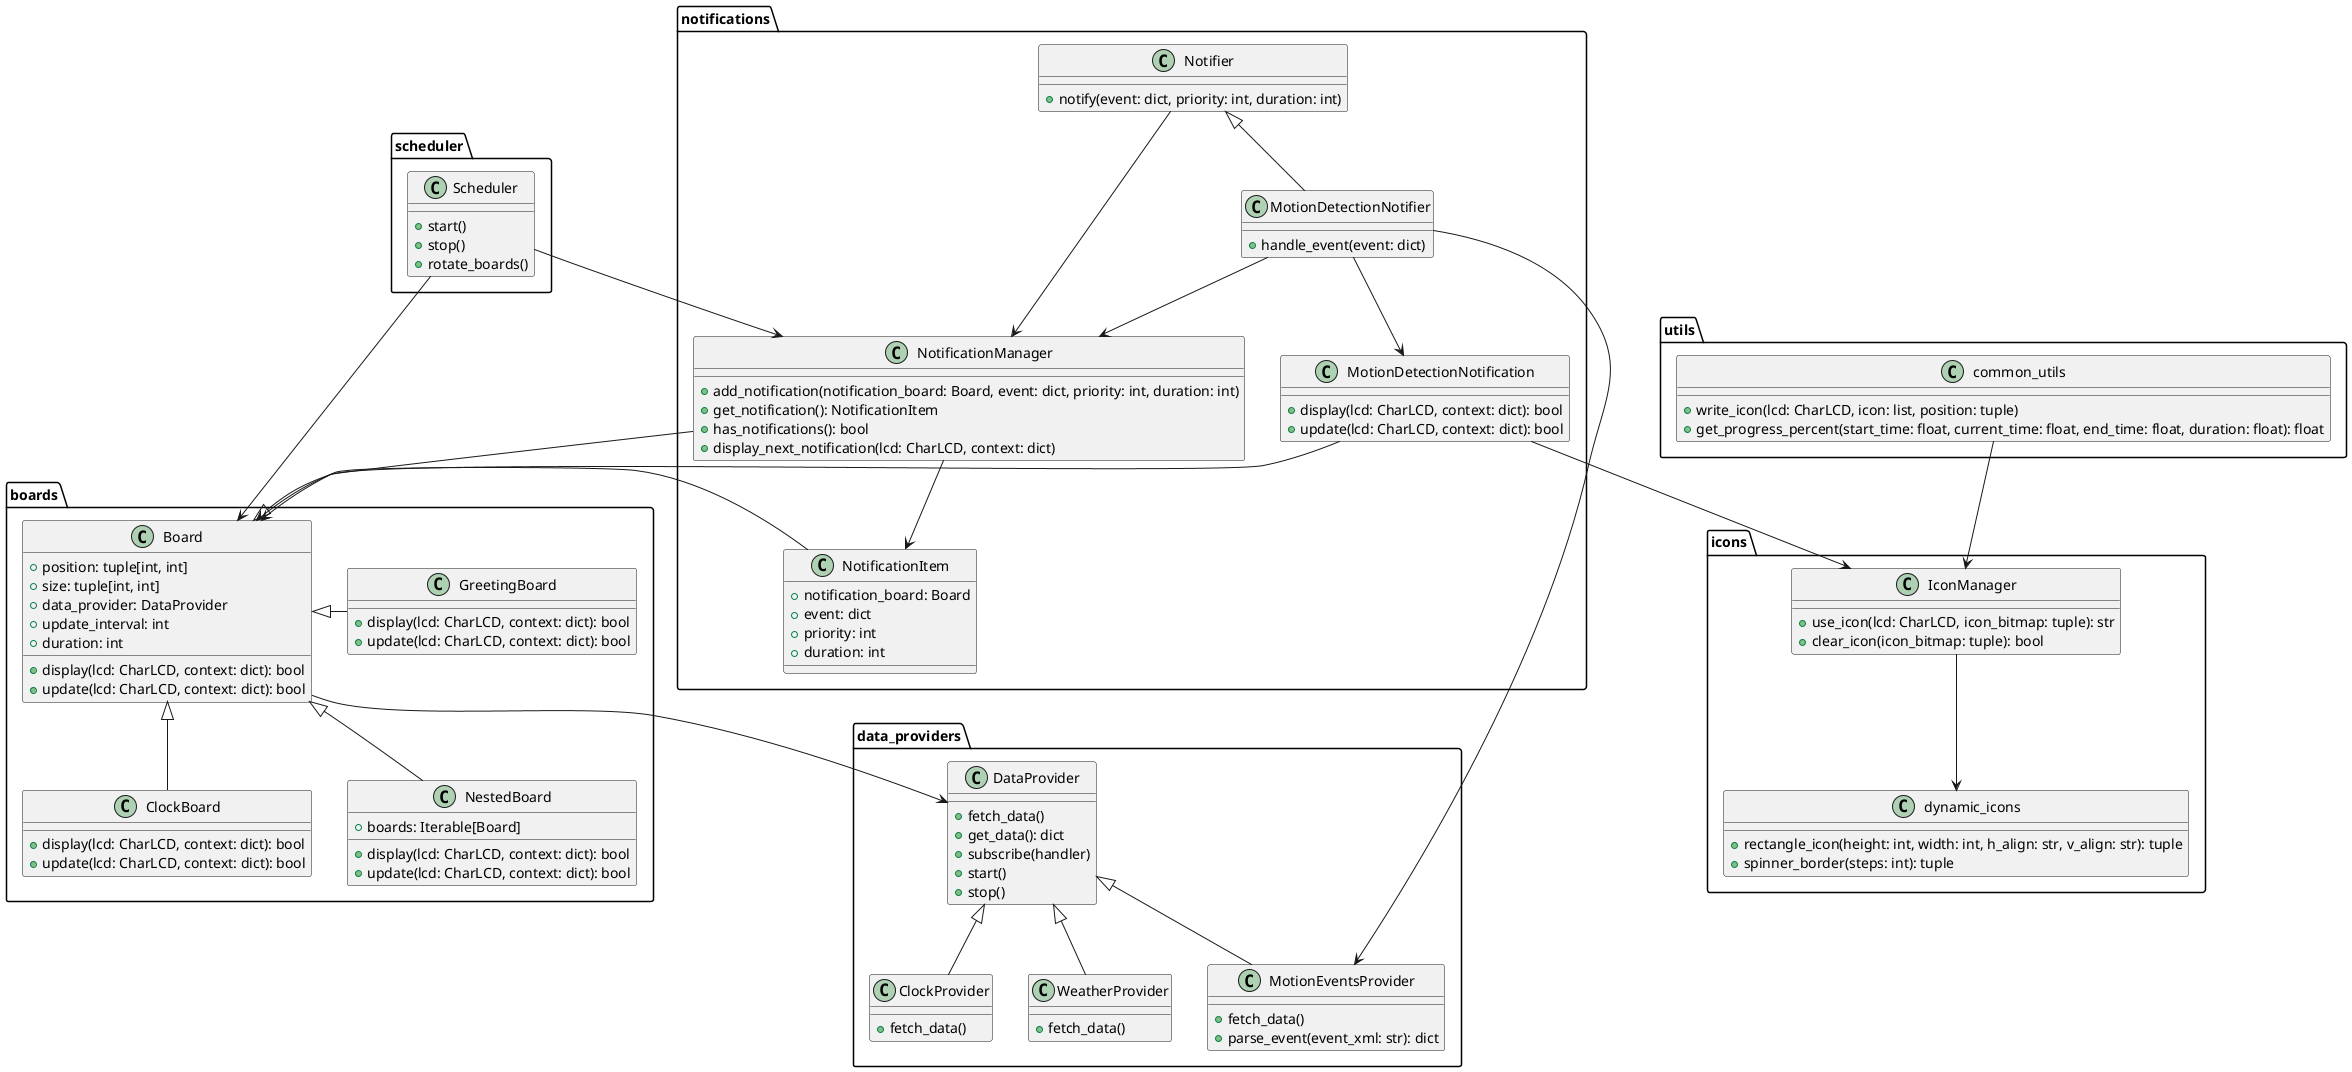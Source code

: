 @startuml
package "boards" {
    class Board {
        +position: tuple[int, int]
        +size: tuple[int, int]
        +data_provider: DataProvider
        +update_interval: int
        +duration: int
        +display(lcd: CharLCD, context: dict): bool
        +update(lcd: CharLCD, context: dict): bool
    }

    class ClockBoard {
        +display(lcd: CharLCD, context: dict): bool
        +update(lcd: CharLCD, context: dict): bool
    }

    class GreetingBoard {
        +display(lcd: CharLCD, context: dict): bool
        +update(lcd: CharLCD, context: dict): bool
    }

    class NestedBoard {
        +boards: Iterable[Board]
        +display(lcd: CharLCD, context: dict): bool
        +update(lcd: CharLCD, context: dict): bool
    }

'    class WeatherBoard {
'        +display(lcd: CharLCD, context: dict): bool
'        +update(lcd: CharLCD, context: dict): bool
'    }

    Board <|-- ClockBoard
    Board <|- GreetingBoard
    Board <|-- NestedBoard
'    Board <|-- WeatherBoard
}

package "data_providers" {
    class DataProvider {
        +fetch_data()
        +get_data(): dict
        +subscribe(handler)
        +start()
        +stop()
    }

    class ClockProvider {
        +fetch_data()
    }

    class WeatherProvider {
        +fetch_data()
    }

    class MotionEventsProvider {
        +fetch_data()
        +parse_event(event_xml: str): dict
    }

    DataProvider <|-- ClockProvider
    DataProvider <|-- WeatherProvider
    DataProvider <|-- MotionEventsProvider
}

package "icons" {
    class IconManager {
        +use_icon(lcd: CharLCD, icon_bitmap: tuple): str
        +clear_icon(icon_bitmap: tuple): bool
    }

    class dynamic_icons {
        +rectangle_icon(height: int, width: int, h_align: str, v_align: str): tuple
        +spinner_border(steps: int): tuple
    }
}

package "notifications" {
    class NotificationManager {
        +add_notification(notification_board: Board, event: dict, priority: int, duration: int)
        +get_notification(): NotificationItem
        +has_notifications(): bool
        +display_next_notification(lcd: CharLCD, context: dict)
    }

    class NotificationItem {
        +notification_board: Board
        +event: dict
        +priority: int
        +duration: int
    }

    class Notifier {
        +notify(event: dict, priority: int, duration: int)
    }

    class MotionDetectionNotification {
        +display(lcd: CharLCD, context: dict): bool
        +update(lcd: CharLCD, context: dict): bool
    }

    class MotionDetectionNotifier {
        +handle_event(event: dict)
    }

    Notifier <|-- MotionDetectionNotifier
    Board <|-- MotionDetectionNotification
}

package "scheduler" {
    class Scheduler {
        +start()
        +stop()
        +rotate_boards()
    }
}

package "utils" {
    class common_utils {
        +write_icon(lcd: CharLCD, icon: list, position: tuple)
        +get_progress_percent(start_time: float, current_time: float, end_time: float, duration: float): float
    }
}

Scheduler --> Board
Scheduler --> NotificationManager
Board --> DataProvider
NotificationManager --> NotificationItem
NotificationManager --> Board
NotificationItem --> Board
Notifier --> NotificationManager
'Notifier --> Board
MotionDetectionNotifier --> MotionEventsProvider
MotionDetectionNotifier --> NotificationManager
MotionDetectionNotifier --> MotionDetectionNotification
MotionDetectionNotification --> IconManager
IconManager --> dynamic_icons
common_utils --> IconManager
@enduml
